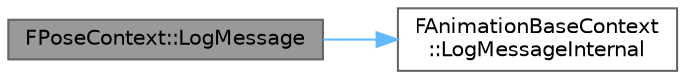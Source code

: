 digraph "FPoseContext::LogMessage"
{
 // INTERACTIVE_SVG=YES
 // LATEX_PDF_SIZE
  bgcolor="transparent";
  edge [fontname=Helvetica,fontsize=10,labelfontname=Helvetica,labelfontsize=10];
  node [fontname=Helvetica,fontsize=10,shape=box,height=0.2,width=0.4];
  rankdir="LR";
  Node1 [id="Node000001",label="FPoseContext::LogMessage",height=0.2,width=0.4,color="gray40", fillcolor="grey60", style="filled", fontcolor="black",tooltip=" "];
  Node1 -> Node2 [id="edge1_Node000001_Node000002",color="steelblue1",style="solid",tooltip=" "];
  Node2 [id="Node000002",label="FAnimationBaseContext\l::LogMessageInternal",height=0.2,width=0.4,color="grey40", fillcolor="white", style="filled",URL="$d4/d8c/structFAnimationBaseContext.html#ac52532478ffade00dd50689b4aa4a7db",tooltip="Interface for node contexts to register log messages with the proxy."];
}
